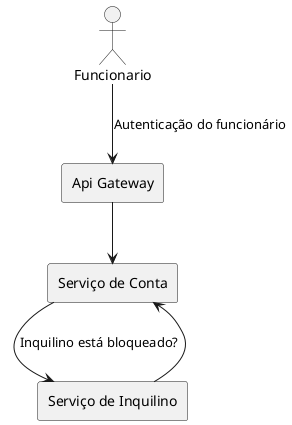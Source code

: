 @startuml
' Definições
actor Funcionario
rectangle "Api Gateway" as ApiGateway
rectangle "Serviço de Conta" as ContaServico
rectangle "Serviço de Inquilino" as InquilinoServico

' Relação
Funcionario --> ApiGateway : Autenticação do funcionário
ApiGateway --> ContaServico
ContaServico --> InquilinoServico : Inquilino está bloqueado?
InquilinoServico --> ContaServico
@enduml